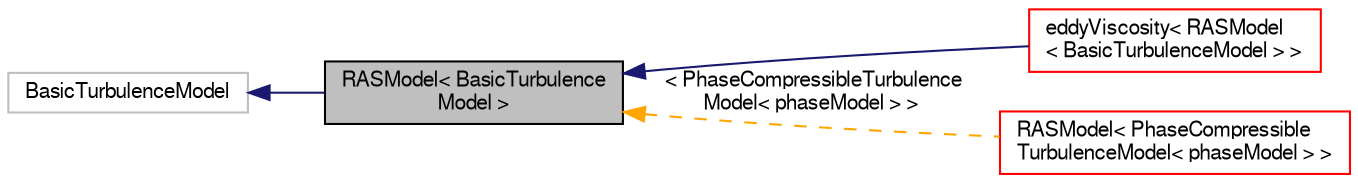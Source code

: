 digraph "RASModel&lt; BasicTurbulenceModel &gt;"
{
  bgcolor="transparent";
  edge [fontname="FreeSans",fontsize="10",labelfontname="FreeSans",labelfontsize="10"];
  node [fontname="FreeSans",fontsize="10",shape=record];
  rankdir="LR";
  Node0 [label="RASModel\< BasicTurbulence\lModel \>",height=0.2,width=0.4,color="black", fillcolor="grey75", style="filled", fontcolor="black"];
  Node1 -> Node0 [dir="back",color="midnightblue",fontsize="10",style="solid",fontname="FreeSans"];
  Node1 [label="BasicTurbulenceModel",height=0.2,width=0.4,color="grey75"];
  Node0 -> Node2 [dir="back",color="midnightblue",fontsize="10",style="solid",fontname="FreeSans"];
  Node2 [label="eddyViscosity\< RASModel\l\< BasicTurbulenceModel \> \>",height=0.2,width=0.4,color="red",URL="$a31198.html"];
  Node0 -> Node8 [dir="back",color="orange",fontsize="10",style="dashed",label=" \< PhaseCompressibleTurbulence\lModel\< phaseModel \> \>" ,fontname="FreeSans"];
  Node8 [label="RASModel\< PhaseCompressible\lTurbulenceModel\< phaseModel \> \>",height=0.2,width=0.4,color="red",URL="$a31306.html"];
}
